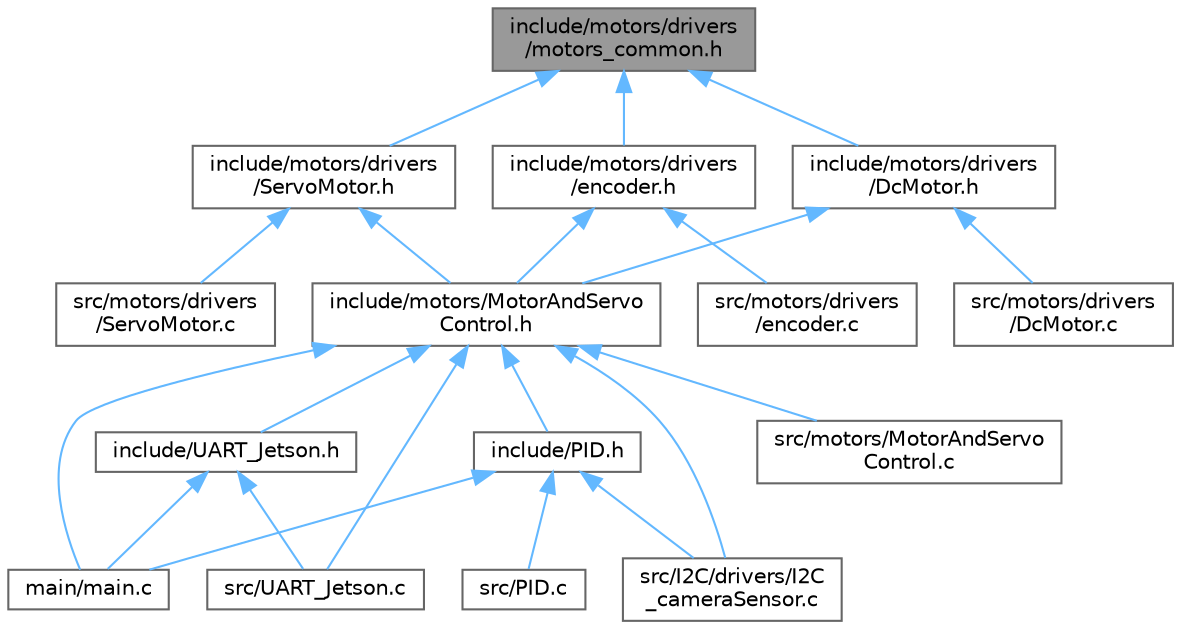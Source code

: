 digraph "include/motors/drivers/motors_common.h"
{
 // LATEX_PDF_SIZE
  bgcolor="transparent";
  edge [fontname=Helvetica,fontsize=10,labelfontname=Helvetica,labelfontsize=10];
  node [fontname=Helvetica,fontsize=10,shape=box,height=0.2,width=0.4];
  Node1 [id="Node000001",label="include/motors/drivers\l/motors_common.h",height=0.2,width=0.4,color="gray40", fillcolor="grey60", style="filled", fontcolor="black",tooltip=" "];
  Node1 -> Node2 [id="edge41_Node000001_Node000002",dir="back",color="steelblue1",style="solid",tooltip=" "];
  Node2 [id="Node000002",label="include/motors/drivers\l/DcMotor.h",height=0.2,width=0.4,color="grey40", fillcolor="white", style="filled",URL="$_dc_motor_8h.html",tooltip=" "];
  Node2 -> Node3 [id="edge42_Node000002_Node000003",dir="back",color="steelblue1",style="solid",tooltip=" "];
  Node3 [id="Node000003",label="include/motors/MotorAndServo\lControl.h",height=0.2,width=0.4,color="grey40", fillcolor="white", style="filled",URL="$_motor_and_servo_control_8h.html",tooltip=" "];
  Node3 -> Node4 [id="edge43_Node000003_Node000004",dir="back",color="steelblue1",style="solid",tooltip=" "];
  Node4 [id="Node000004",label="include/PID.h",height=0.2,width=0.4,color="grey40", fillcolor="white", style="filled",URL="$_p_i_d_8h.html",tooltip=" "];
  Node4 -> Node5 [id="edge44_Node000004_Node000005",dir="back",color="steelblue1",style="solid",tooltip=" "];
  Node5 [id="Node000005",label="main/main.c",height=0.2,width=0.4,color="grey40", fillcolor="white", style="filled",URL="$main_8c.html",tooltip=" "];
  Node4 -> Node6 [id="edge45_Node000004_Node000006",dir="back",color="steelblue1",style="solid",tooltip=" "];
  Node6 [id="Node000006",label="src/I2C/drivers/I2C\l_cameraSensor.c",height=0.2,width=0.4,color="grey40", fillcolor="white", style="filled",URL="$_i2_c__camera_sensor_8c.html",tooltip=" "];
  Node4 -> Node7 [id="edge46_Node000004_Node000007",dir="back",color="steelblue1",style="solid",tooltip=" "];
  Node7 [id="Node000007",label="src/PID.c",height=0.2,width=0.4,color="grey40", fillcolor="white", style="filled",URL="$_p_i_d_8c.html",tooltip=" "];
  Node3 -> Node8 [id="edge47_Node000003_Node000008",dir="back",color="steelblue1",style="solid",tooltip=" "];
  Node8 [id="Node000008",label="include/UART_Jetson.h",height=0.2,width=0.4,color="grey40", fillcolor="white", style="filled",URL="$_u_a_r_t___jetson_8h.html",tooltip=" "];
  Node8 -> Node5 [id="edge48_Node000008_Node000005",dir="back",color="steelblue1",style="solid",tooltip=" "];
  Node8 -> Node9 [id="edge49_Node000008_Node000009",dir="back",color="steelblue1",style="solid",tooltip=" "];
  Node9 [id="Node000009",label="src/UART_Jetson.c",height=0.2,width=0.4,color="grey40", fillcolor="white", style="filled",URL="$_u_a_r_t___jetson_8c.html",tooltip=" "];
  Node3 -> Node5 [id="edge50_Node000003_Node000005",dir="back",color="steelblue1",style="solid",tooltip=" "];
  Node3 -> Node6 [id="edge51_Node000003_Node000006",dir="back",color="steelblue1",style="solid",tooltip=" "];
  Node3 -> Node9 [id="edge52_Node000003_Node000009",dir="back",color="steelblue1",style="solid",tooltip=" "];
  Node3 -> Node10 [id="edge53_Node000003_Node000010",dir="back",color="steelblue1",style="solid",tooltip=" "];
  Node10 [id="Node000010",label="src/motors/MotorAndServo\lControl.c",height=0.2,width=0.4,color="grey40", fillcolor="white", style="filled",URL="$_motor_and_servo_control_8c.html",tooltip=" "];
  Node2 -> Node11 [id="edge54_Node000002_Node000011",dir="back",color="steelblue1",style="solid",tooltip=" "];
  Node11 [id="Node000011",label="src/motors/drivers\l/DcMotor.c",height=0.2,width=0.4,color="grey40", fillcolor="white", style="filled",URL="$_dc_motor_8c.html",tooltip=" "];
  Node1 -> Node12 [id="edge55_Node000001_Node000012",dir="back",color="steelblue1",style="solid",tooltip=" "];
  Node12 [id="Node000012",label="include/motors/drivers\l/ServoMotor.h",height=0.2,width=0.4,color="grey40", fillcolor="white", style="filled",URL="$_servo_motor_8h.html",tooltip=" "];
  Node12 -> Node3 [id="edge56_Node000012_Node000003",dir="back",color="steelblue1",style="solid",tooltip=" "];
  Node12 -> Node13 [id="edge57_Node000012_Node000013",dir="back",color="steelblue1",style="solid",tooltip=" "];
  Node13 [id="Node000013",label="src/motors/drivers\l/ServoMotor.c",height=0.2,width=0.4,color="grey40", fillcolor="white", style="filled",URL="$_servo_motor_8c.html",tooltip=" "];
  Node1 -> Node14 [id="edge58_Node000001_Node000014",dir="back",color="steelblue1",style="solid",tooltip=" "];
  Node14 [id="Node000014",label="include/motors/drivers\l/encoder.h",height=0.2,width=0.4,color="grey40", fillcolor="white", style="filled",URL="$encoder_8h.html",tooltip=" "];
  Node14 -> Node3 [id="edge59_Node000014_Node000003",dir="back",color="steelblue1",style="solid",tooltip=" "];
  Node14 -> Node15 [id="edge60_Node000014_Node000015",dir="back",color="steelblue1",style="solid",tooltip=" "];
  Node15 [id="Node000015",label="src/motors/drivers\l/encoder.c",height=0.2,width=0.4,color="grey40", fillcolor="white", style="filled",URL="$encoder_8c.html",tooltip=" "];
}

